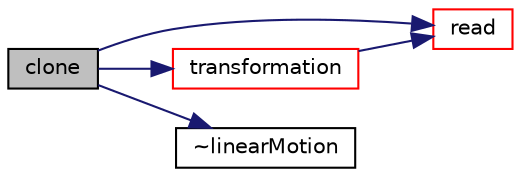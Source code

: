 digraph "clone"
{
  bgcolor="transparent";
  edge [fontname="Helvetica",fontsize="10",labelfontname="Helvetica",labelfontsize="10"];
  node [fontname="Helvetica",fontsize="10",shape=record];
  rankdir="LR";
  Node1 [label="clone",height=0.2,width=0.4,color="black", fillcolor="grey75", style="filled", fontcolor="black"];
  Node1 -> Node2 [color="midnightblue",fontsize="10",style="solid",fontname="Helvetica"];
  Node2 [label="read",height=0.2,width=0.4,color="red",URL="$a01365.html#afeed4512a4be2653bc44cb43a1ae0788",tooltip="Update properties from given dictionary. "];
  Node1 -> Node3 [color="midnightblue",fontsize="10",style="solid",fontname="Helvetica"];
  Node3 [label="transformation",height=0.2,width=0.4,color="red",URL="$a01365.html#a81f0dd436b8f71ebb3ed3d093d828a2f",tooltip="Return the solid-body motion transformation septernion. "];
  Node3 -> Node2 [color="midnightblue",fontsize="10",style="solid",fontname="Helvetica"];
  Node1 -> Node4 [color="midnightblue",fontsize="10",style="solid",fontname="Helvetica"];
  Node4 [label="~linearMotion",height=0.2,width=0.4,color="black",URL="$a01365.html#a9ec3094853a9ed693441690d58dcab26",tooltip="Destructor. "];
}
